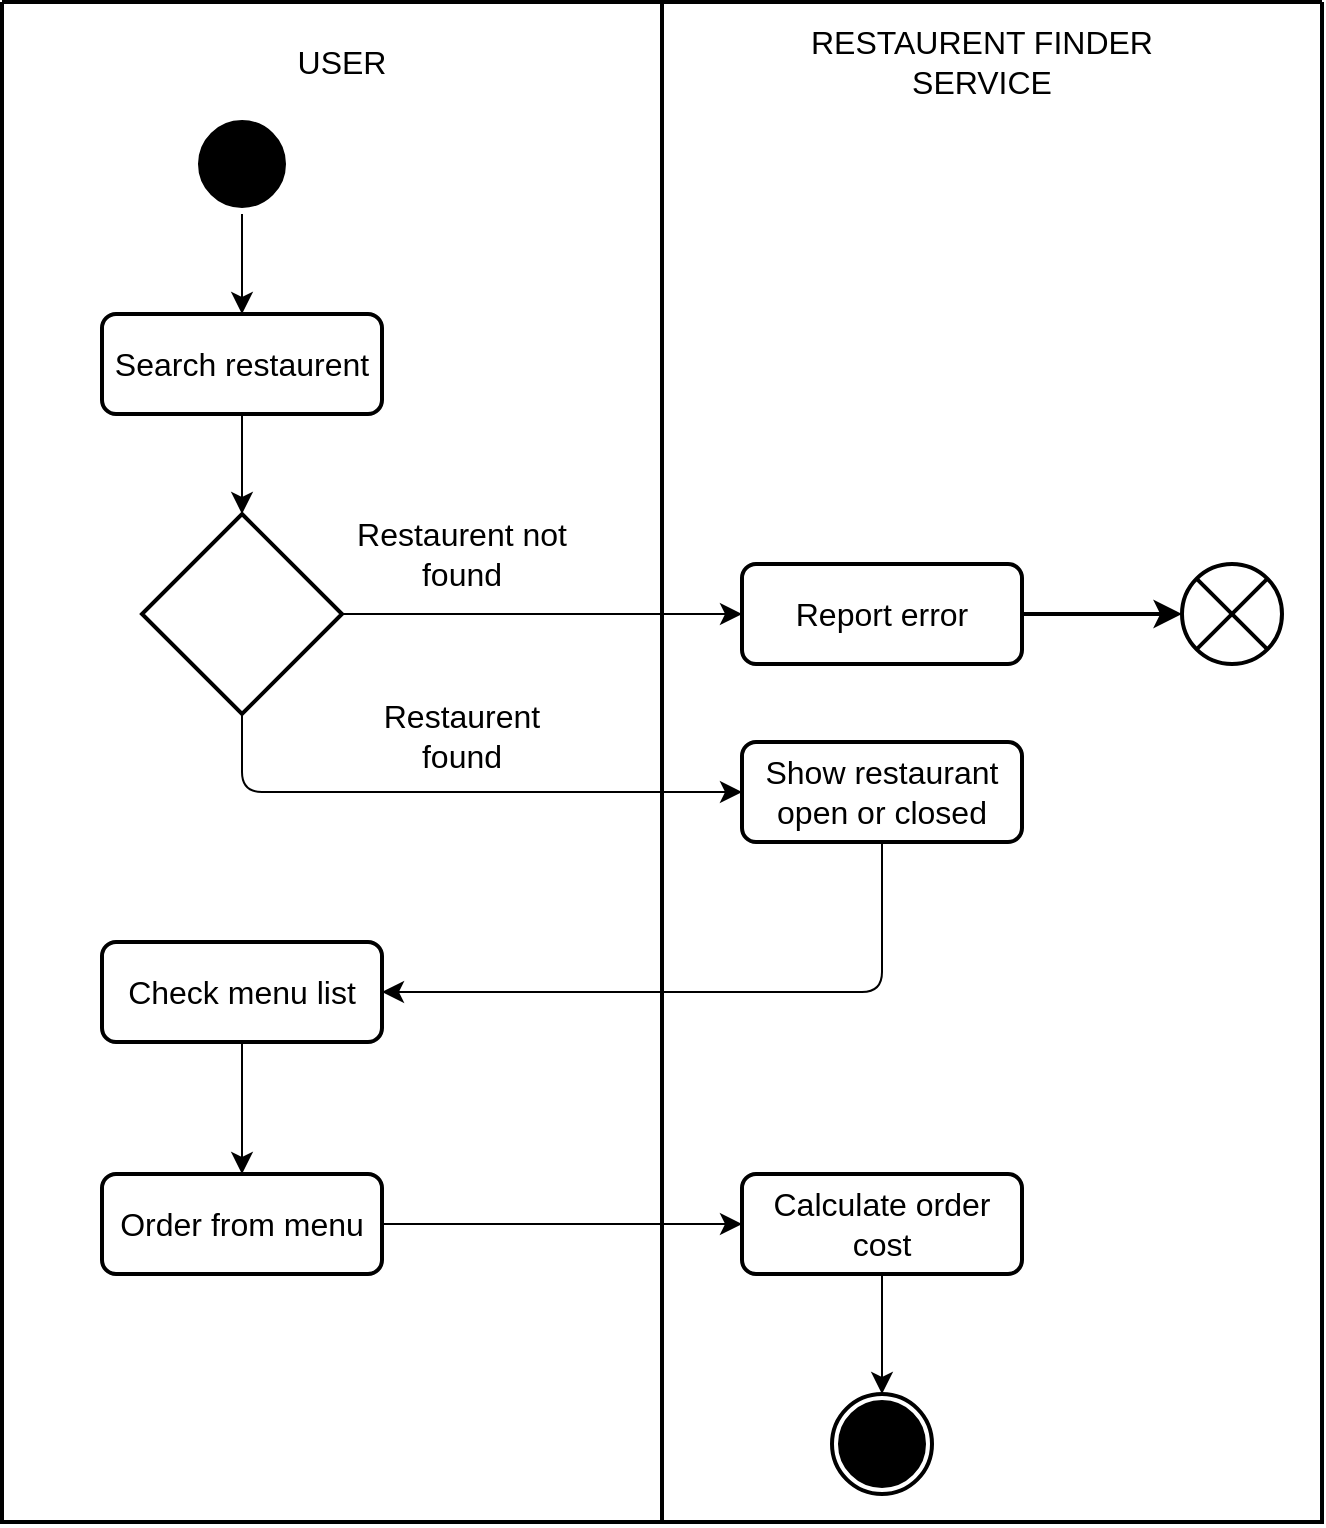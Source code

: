 <mxfile version="15.2.7" type="device"><diagram id="On_GBpvICbSFkpdWl6Hn" name="Page-1"><mxGraphModel dx="868" dy="504" grid="1" gridSize="10" guides="1" tooltips="1" connect="1" arrows="1" fold="1" page="1" pageScale="1" pageWidth="1169" pageHeight="827" math="0" shadow="0"><root><mxCell id="0"/><mxCell id="1" parent="0"/><mxCell id="YQWNliaAVTq6djjkt3bY-33" value="" style="swimlane;startSize=0;strokeColor=#000000;strokeWidth=2;fillColor=none;" parent="1" vertex="1"><mxGeometry x="254" y="33" width="660" height="760" as="geometry"/></mxCell><mxCell id="YQWNliaAVTq6djjkt3bY-1" value="" style="ellipse;html=1;shape=startState;fillColor=#000000;strokeColor=#000000;strokeWidth=2;" parent="YQWNliaAVTq6djjkt3bY-33" vertex="1"><mxGeometry x="95" y="56" width="50" height="50" as="geometry"/></mxCell><mxCell id="YQWNliaAVTq6djjkt3bY-2" value="" style="edgeStyle=orthogonalEdgeStyle;html=1;verticalAlign=bottom;endArrow=classic;endSize=8;strokeColor=#000000;entryX=0.5;entryY=0;entryDx=0;entryDy=0;endFill=1;" parent="YQWNliaAVTq6djjkt3bY-33" source="YQWNliaAVTq6djjkt3bY-1" target="YQWNliaAVTq6djjkt3bY-4" edge="1"><mxGeometry relative="1" as="geometry"><mxPoint x="120" y="206" as="targetPoint"/><Array as="points"/></mxGeometry></mxCell><mxCell id="YQWNliaAVTq6djjkt3bY-4" value="&lt;font style=&quot;font-size: 16px&quot; color=&quot;#000000&quot;&gt;Search restaurent&lt;/font&gt;" style="rounded=1;whiteSpace=wrap;html=1;absoluteArcSize=1;arcSize=14;strokeWidth=2;strokeColor=#000000;" parent="YQWNliaAVTq6djjkt3bY-33" vertex="1"><mxGeometry x="50" y="156" width="140" height="50" as="geometry"/></mxCell><mxCell id="YQWNliaAVTq6djjkt3bY-5" value="" style="strokeWidth=2;html=1;shape=mxgraph.flowchart.decision;whiteSpace=wrap;strokeColor=#000000;" parent="YQWNliaAVTq6djjkt3bY-33" vertex="1"><mxGeometry x="70" y="256" width="100" height="100" as="geometry"/></mxCell><mxCell id="YQWNliaAVTq6djjkt3bY-6" style="edgeStyle=orthogonalEdgeStyle;rounded=1;orthogonalLoop=1;jettySize=auto;html=1;exitX=0.5;exitY=1;exitDx=0;exitDy=0;entryX=0.5;entryY=0;entryDx=0;entryDy=0;entryPerimeter=0;strokeColor=#000000;endSize=8;" parent="YQWNliaAVTq6djjkt3bY-33" source="YQWNliaAVTq6djjkt3bY-4" target="YQWNliaAVTq6djjkt3bY-5" edge="1"><mxGeometry relative="1" as="geometry"/></mxCell><mxCell id="YQWNliaAVTq6djjkt3bY-15" value="&lt;span style=&quot;color: rgb(0 , 0 , 0) ; font-size: 16px&quot;&gt;Restaurent not found&lt;/span&gt;" style="text;html=1;strokeColor=none;fillColor=none;align=center;verticalAlign=middle;whiteSpace=wrap;rounded=0;" parent="YQWNliaAVTq6djjkt3bY-33" vertex="1"><mxGeometry x="170" y="246" width="120" height="60" as="geometry"/></mxCell><mxCell id="YQWNliaAVTq6djjkt3bY-23" value="&lt;font style=&quot;font-size: 16px&quot; color=&quot;#000000&quot;&gt;Check menu list&lt;/font&gt;" style="rounded=1;whiteSpace=wrap;html=1;absoluteArcSize=1;arcSize=14;strokeWidth=2;strokeColor=#000000;" parent="YQWNliaAVTq6djjkt3bY-33" vertex="1"><mxGeometry x="50" y="470" width="140" height="50" as="geometry"/></mxCell><mxCell id="YQWNliaAVTq6djjkt3bY-25" value="&lt;font style=&quot;font-size: 16px&quot; color=&quot;#000000&quot;&gt;Order from menu&lt;/font&gt;" style="rounded=1;whiteSpace=wrap;html=1;absoluteArcSize=1;arcSize=14;strokeWidth=2;strokeColor=#000000;" parent="YQWNliaAVTq6djjkt3bY-33" vertex="1"><mxGeometry x="50" y="586" width="140" height="50" as="geometry"/></mxCell><mxCell id="YQWNliaAVTq6djjkt3bY-26" style="edgeStyle=orthogonalEdgeStyle;rounded=1;orthogonalLoop=1;jettySize=auto;html=1;exitX=0.5;exitY=1;exitDx=0;exitDy=0;entryX=0.5;entryY=0;entryDx=0;entryDy=0;endArrow=classic;endFill=1;endSize=8;strokeColor=#000000;" parent="YQWNliaAVTq6djjkt3bY-33" source="YQWNliaAVTq6djjkt3bY-23" target="YQWNliaAVTq6djjkt3bY-25" edge="1"><mxGeometry relative="1" as="geometry"/></mxCell><mxCell id="YQWNliaAVTq6djjkt3bY-36" style="edgeStyle=orthogonalEdgeStyle;rounded=1;orthogonalLoop=1;jettySize=auto;html=1;exitX=1;exitY=0.5;exitDx=0;exitDy=0;entryX=0;entryY=0.5;entryDx=0;entryDy=0;entryPerimeter=0;endArrow=classic;endFill=1;endSize=8;strokeColor=#000000;strokeWidth=2;" parent="YQWNliaAVTq6djjkt3bY-33" source="YQWNliaAVTq6djjkt3bY-16" target="YQWNliaAVTq6djjkt3bY-35" edge="1"><mxGeometry relative="1" as="geometry"/></mxCell><mxCell id="YQWNliaAVTq6djjkt3bY-16" value="&lt;font style=&quot;font-size: 16px&quot; color=&quot;#000000&quot;&gt;Report error&lt;/font&gt;" style="rounded=1;whiteSpace=wrap;html=1;absoluteArcSize=1;arcSize=14;strokeWidth=2;strokeColor=#000000;" parent="YQWNliaAVTq6djjkt3bY-33" vertex="1"><mxGeometry x="370" y="281" width="140" height="50" as="geometry"/></mxCell><mxCell id="YQWNliaAVTq6djjkt3bY-19" value="&lt;font style=&quot;font-size: 16px&quot; color=&quot;#000000&quot;&gt;Show restaurant open or closed&lt;/font&gt;" style="rounded=1;whiteSpace=wrap;html=1;absoluteArcSize=1;arcSize=14;strokeWidth=2;strokeColor=#000000;" parent="YQWNliaAVTq6djjkt3bY-33" vertex="1"><mxGeometry x="370" y="370" width="140" height="50" as="geometry"/></mxCell><mxCell id="YQWNliaAVTq6djjkt3bY-27" value="&lt;font style=&quot;font-size: 16px&quot; color=&quot;#000000&quot;&gt;Calculate order cost&lt;/font&gt;" style="rounded=1;whiteSpace=wrap;html=1;absoluteArcSize=1;arcSize=14;strokeWidth=2;strokeColor=#000000;" parent="YQWNliaAVTq6djjkt3bY-33" vertex="1"><mxGeometry x="370" y="586" width="140" height="50" as="geometry"/></mxCell><mxCell id="YQWNliaAVTq6djjkt3bY-9" style="edgeStyle=orthogonalEdgeStyle;rounded=1;orthogonalLoop=1;jettySize=auto;html=1;exitX=1;exitY=0.5;exitDx=0;exitDy=0;exitPerimeter=0;endArrow=classic;endFill=1;endSize=8;strokeColor=#000000;entryX=0;entryY=0.5;entryDx=0;entryDy=0;" parent="YQWNliaAVTq6djjkt3bY-33" source="YQWNliaAVTq6djjkt3bY-5" target="YQWNliaAVTq6djjkt3bY-16" edge="1"><mxGeometry relative="1" as="geometry"><mxPoint x="260" y="306" as="targetPoint"/></mxGeometry></mxCell><mxCell id="YQWNliaAVTq6djjkt3bY-29" value="" style="ellipse;html=1;shape=endState;fillColor=#000000;strokeColor=#000000;strokeWidth=2;" parent="YQWNliaAVTq6djjkt3bY-33" vertex="1"><mxGeometry x="415" y="696" width="50" height="50" as="geometry"/></mxCell><mxCell id="YQWNliaAVTq6djjkt3bY-20" style="edgeStyle=orthogonalEdgeStyle;rounded=1;orthogonalLoop=1;jettySize=auto;html=1;exitX=0.5;exitY=1;exitDx=0;exitDy=0;exitPerimeter=0;entryX=0;entryY=0.5;entryDx=0;entryDy=0;endArrow=classic;endFill=1;endSize=8;strokeColor=#000000;" parent="YQWNliaAVTq6djjkt3bY-33" source="YQWNliaAVTq6djjkt3bY-5" target="YQWNliaAVTq6djjkt3bY-19" edge="1"><mxGeometry relative="1" as="geometry"><mxPoint x="60" y="340" as="sourcePoint"/></mxGeometry></mxCell><mxCell id="YQWNliaAVTq6djjkt3bY-35" value="" style="verticalLabelPosition=bottom;verticalAlign=top;html=1;shape=mxgraph.flowchart.or;strokeColor=#000000;strokeWidth=2;" parent="YQWNliaAVTq6djjkt3bY-33" vertex="1"><mxGeometry x="590" y="281" width="50" height="50" as="geometry"/></mxCell><mxCell id="YQWNliaAVTq6djjkt3bY-24" style="edgeStyle=orthogonalEdgeStyle;rounded=1;orthogonalLoop=1;jettySize=auto;html=1;exitX=0.5;exitY=1;exitDx=0;exitDy=0;entryX=1;entryY=0.5;entryDx=0;entryDy=0;endArrow=classic;endFill=1;endSize=8;strokeColor=#000000;" parent="YQWNliaAVTq6djjkt3bY-33" source="YQWNliaAVTq6djjkt3bY-19" target="YQWNliaAVTq6djjkt3bY-23" edge="1"><mxGeometry relative="1" as="geometry"/></mxCell><mxCell id="YQWNliaAVTq6djjkt3bY-28" style="edgeStyle=orthogonalEdgeStyle;rounded=1;orthogonalLoop=1;jettySize=auto;html=1;exitX=1;exitY=0.5;exitDx=0;exitDy=0;entryX=0;entryY=0.5;entryDx=0;entryDy=0;endArrow=classic;endFill=1;endSize=8;strokeColor=#000000;" parent="YQWNliaAVTq6djjkt3bY-33" source="YQWNliaAVTq6djjkt3bY-25" target="YQWNliaAVTq6djjkt3bY-27" edge="1"><mxGeometry relative="1" as="geometry"/></mxCell><mxCell id="YQWNliaAVTq6djjkt3bY-31" style="edgeStyle=orthogonalEdgeStyle;rounded=1;orthogonalLoop=1;jettySize=auto;html=1;exitX=0.5;exitY=1;exitDx=0;exitDy=0;entryX=0.5;entryY=0;entryDx=0;entryDy=0;endArrow=classic;endFill=1;endSize=8;strokeColor=#000000;" parent="YQWNliaAVTq6djjkt3bY-33" source="YQWNliaAVTq6djjkt3bY-27" target="YQWNliaAVTq6djjkt3bY-29" edge="1"><mxGeometry relative="1" as="geometry"/></mxCell><mxCell id="YQWNliaAVTq6djjkt3bY-42" value="&lt;span style=&quot;color: rgb(0 , 0 , 0) ; font-size: 16px&quot;&gt;USER&lt;/span&gt;" style="text;html=1;strokeColor=none;fillColor=none;align=center;verticalAlign=middle;whiteSpace=wrap;rounded=0;" parent="YQWNliaAVTq6djjkt3bY-33" vertex="1"><mxGeometry x="70" width="200" height="60" as="geometry"/></mxCell><mxCell id="YQWNliaAVTq6djjkt3bY-43" value="&lt;span style=&quot;color: rgb(0 , 0 , 0) ; font-size: 16px&quot;&gt;RESTAURENT FINDER&lt;br&gt;SERVICE&lt;br&gt;&lt;/span&gt;" style="text;html=1;strokeColor=none;fillColor=none;align=center;verticalAlign=middle;whiteSpace=wrap;rounded=0;" parent="YQWNliaAVTq6djjkt3bY-33" vertex="1"><mxGeometry x="390" width="200" height="60" as="geometry"/></mxCell><mxCell id="T4W88kmBGlarpaoaqG39-1" value="&lt;span style=&quot;color: rgb(0 , 0 , 0) ; font-size: 16px&quot;&gt;Restaurent found&lt;/span&gt;" style="text;html=1;strokeColor=none;fillColor=none;align=center;verticalAlign=middle;whiteSpace=wrap;rounded=0;" vertex="1" parent="YQWNliaAVTq6djjkt3bY-33"><mxGeometry x="170" y="337" width="120" height="60" as="geometry"/></mxCell><mxCell id="YQWNliaAVTq6djjkt3bY-37" value="" style="endArrow=none;html=1;endSize=8;strokeColor=#000000;strokeWidth=2;entryX=0.5;entryY=0;entryDx=0;entryDy=0;exitX=0.5;exitY=1;exitDx=0;exitDy=0;" parent="1" source="YQWNliaAVTq6djjkt3bY-33" target="YQWNliaAVTq6djjkt3bY-33" edge="1"><mxGeometry width="50" height="50" relative="1" as="geometry"><mxPoint x="544" y="783" as="sourcePoint"/><mxPoint x="614" y="373" as="targetPoint"/></mxGeometry></mxCell></root></mxGraphModel></diagram></mxfile>